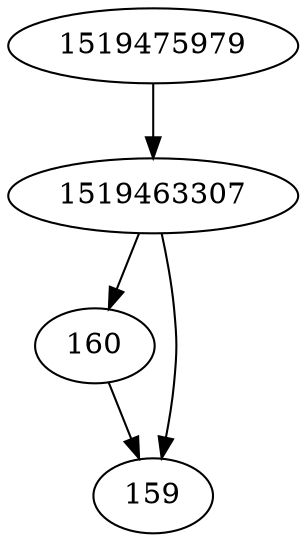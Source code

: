 strict digraph  {
160;
1519475979;
1519463307;
159;
160 -> 159;
1519475979 -> 1519463307;
1519463307 -> 159;
1519463307 -> 160;
}
